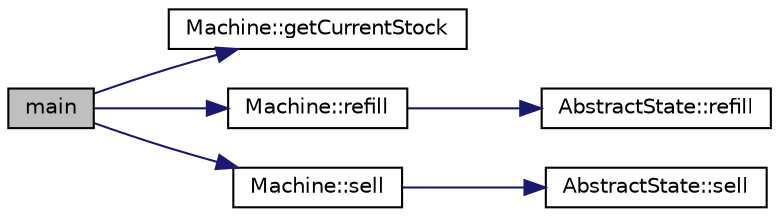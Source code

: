 digraph "main"
{
 // LATEX_PDF_SIZE
  edge [fontname="Helvetica",fontsize="10",labelfontname="Helvetica",labelfontsize="10"];
  node [fontname="Helvetica",fontsize="10",shape=record];
  rankdir="LR";
  Node0 [label="main",height=0.2,width=0.4,color="black", fillcolor="grey75", style="filled", fontcolor="black",tooltip=" "];
  Node0 -> Node1 [color="midnightblue",fontsize="10",style="solid",fontname="Helvetica"];
  Node1 [label="Machine::getCurrentStock",height=0.2,width=0.4,color="black", fillcolor="white", style="filled",URL="$classMachine.html#a2f4e635d0b36b24ffbec50b47a59eb1d",tooltip=" "];
  Node0 -> Node2 [color="midnightblue",fontsize="10",style="solid",fontname="Helvetica"];
  Node2 [label="Machine::refill",height=0.2,width=0.4,color="black", fillcolor="white", style="filled",URL="$classMachine.html#acf4234894092f6a5e699fed899537808",tooltip=" "];
  Node2 -> Node3 [color="midnightblue",fontsize="10",style="solid",fontname="Helvetica"];
  Node3 [label="AbstractState::refill",height=0.2,width=0.4,color="black", fillcolor="white", style="filled",URL="$classAbstractState.html#a256bf20f9fdc2a6b338383deb1e45a4b",tooltip=" "];
  Node0 -> Node4 [color="midnightblue",fontsize="10",style="solid",fontname="Helvetica"];
  Node4 [label="Machine::sell",height=0.2,width=0.4,color="black", fillcolor="white", style="filled",URL="$classMachine.html#a012754be9fddbe653fcac0aeeb546fbe",tooltip=" "];
  Node4 -> Node5 [color="midnightblue",fontsize="10",style="solid",fontname="Helvetica"];
  Node5 [label="AbstractState::sell",height=0.2,width=0.4,color="black", fillcolor="white", style="filled",URL="$classAbstractState.html#a497c7f25129eac2b055ca95c3d0d5731",tooltip=" "];
}
